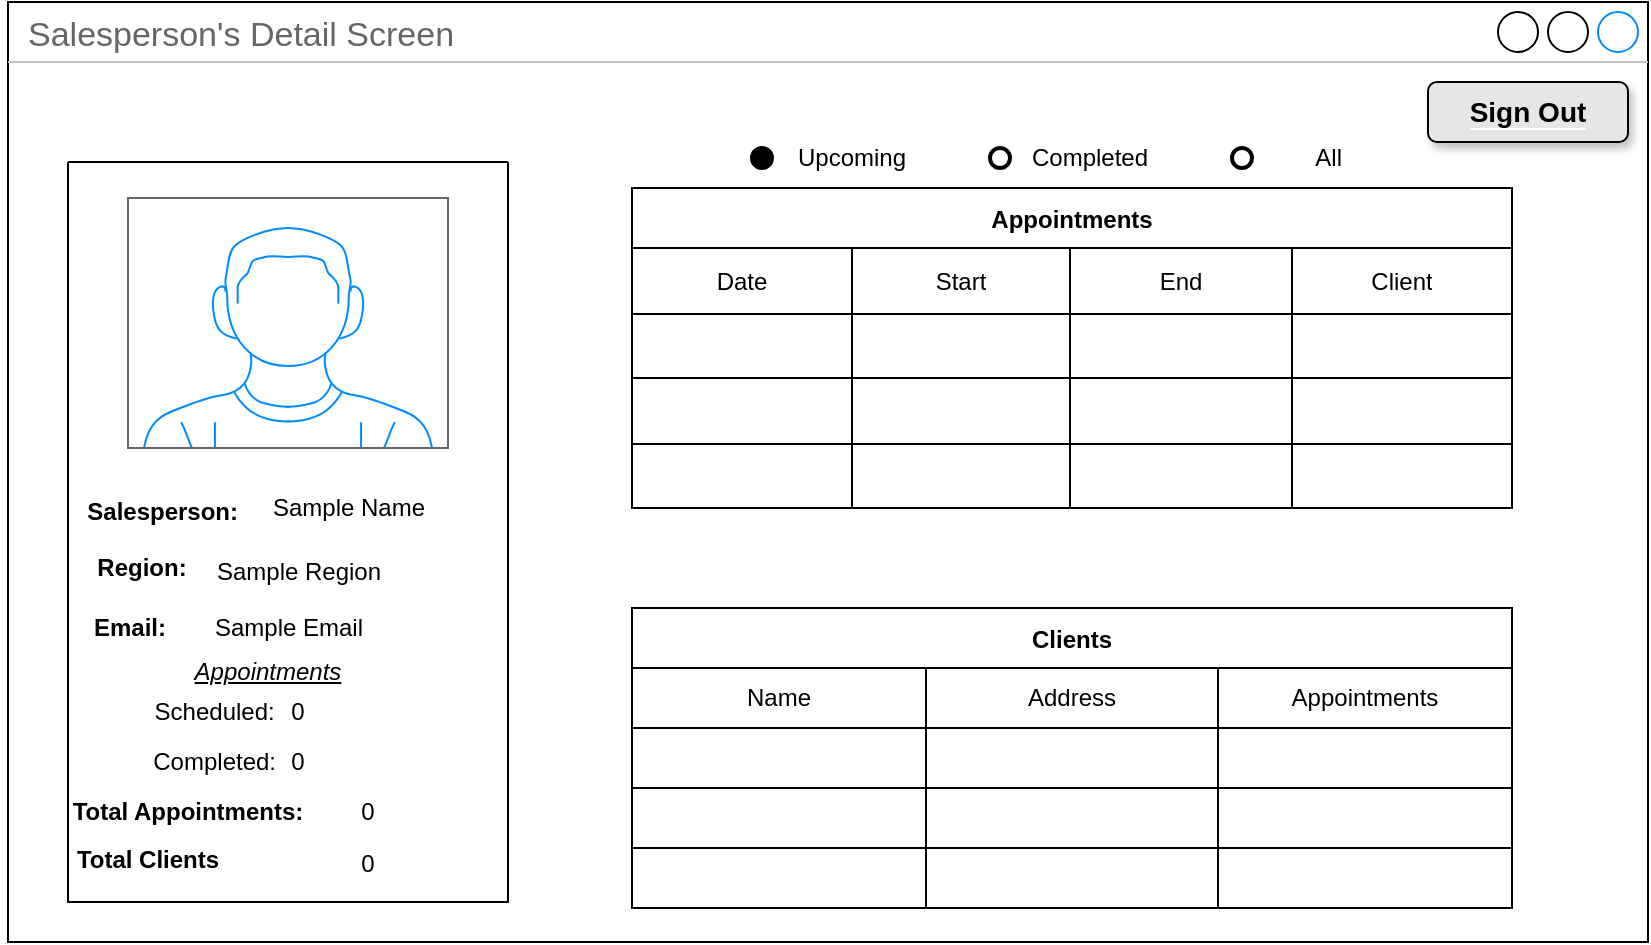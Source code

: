 <mxfile version="20.7.4" type="device"><diagram name="Page-1" id="03018318-947c-dd8e-b7a3-06fadd420f32"><mxGraphModel dx="1290" dy="1479" grid="1" gridSize="10" guides="1" tooltips="1" connect="1" arrows="1" fold="1" page="1" pageScale="1" pageWidth="1100" pageHeight="850" background="#ffffff" math="0" shadow="0"><root><mxCell id="0"/><mxCell id="1" parent="0"/><mxCell id="ZIBcxxQxFyhN1F0ssKmO-20" value="Salesperson's Detail Screen" style="strokeWidth=1;shadow=0;dashed=0;align=center;html=1;shape=mxgraph.mockup.containers.window;align=left;verticalAlign=top;spacingLeft=8;strokeColor2=#008cff;strokeColor3=#c4c4c4;fontColor=#666666;mainText=;fontSize=17;labelBackgroundColor=none;" parent="1" vertex="1"><mxGeometry x="50" y="-800" width="820" height="470" as="geometry"/></mxCell><mxCell id="ZIBcxxQxFyhN1F0ssKmO-19" value="" style="verticalLabelPosition=bottom;shadow=0;dashed=0;align=center;html=1;verticalAlign=top;strokeWidth=1;shape=mxgraph.mockup.containers.userMale;strokeColor=#666666;strokeColor2=#008cff;" parent="1" vertex="1"><mxGeometry x="110" y="-702" width="160" height="125" as="geometry"/></mxCell><mxCell id="hF-DXqoH7W_X3GITo8l6-1" value="" style="swimlane;startSize=0;" parent="1" vertex="1"><mxGeometry x="80" y="-720" width="220" height="370" as="geometry"/></mxCell><mxCell id="ZIBcxxQxFyhN1F0ssKmO-23" value="&lt;b&gt;Salesperson:&amp;nbsp;&lt;/b&gt;" style="text;strokeColor=none;align=center;fillColor=none;html=1;verticalAlign=middle;whiteSpace=wrap;rounded=0;movable=1;resizable=1;rotatable=1;deletable=1;editable=1;connectable=1;" parent="hF-DXqoH7W_X3GITo8l6-1" vertex="1"><mxGeometry x="-16" y="159.5" width="130" height="30" as="geometry"/></mxCell><mxCell id="hF-DXqoH7W_X3GITo8l6-2" value="&lt;b&gt;Email:&lt;/b&gt;" style="text;strokeColor=none;align=center;fillColor=none;html=1;verticalAlign=middle;whiteSpace=wrap;rounded=0;movable=1;resizable=1;rotatable=1;deletable=1;editable=1;connectable=1;" parent="hF-DXqoH7W_X3GITo8l6-1" vertex="1"><mxGeometry x="-34" y="217.5" width="130" height="30" as="geometry"/></mxCell><mxCell id="ZIBcxxQxFyhN1F0ssKmO-27" value="&lt;b&gt;Total Appointments:&lt;/b&gt;" style="text;strokeColor=none;align=center;fillColor=none;html=1;verticalAlign=middle;whiteSpace=wrap;rounded=0;" parent="hF-DXqoH7W_X3GITo8l6-1" vertex="1"><mxGeometry y="310" width="120" height="30" as="geometry"/></mxCell><mxCell id="ZIBcxxQxFyhN1F0ssKmO-25" value="Scheduled:&amp;nbsp;" style="text;strokeColor=none;align=center;fillColor=none;html=1;verticalAlign=middle;whiteSpace=wrap;rounded=0;" parent="hF-DXqoH7W_X3GITo8l6-1" vertex="1"><mxGeometry x="-20" y="260" width="190" height="30" as="geometry"/></mxCell><mxCell id="ZIBcxxQxFyhN1F0ssKmO-30" value="Completed:&amp;nbsp;" style="text;strokeColor=none;align=center;fillColor=none;html=1;verticalAlign=middle;whiteSpace=wrap;rounded=0;" parent="hF-DXqoH7W_X3GITo8l6-1" vertex="1"><mxGeometry x="-5" y="285" width="160" height="30" as="geometry"/></mxCell><mxCell id="ZIBcxxQxFyhN1F0ssKmO-26" value="0" style="text;strokeColor=none;align=center;fillColor=none;html=1;verticalAlign=middle;whiteSpace=wrap;rounded=0;" parent="hF-DXqoH7W_X3GITo8l6-1" vertex="1"><mxGeometry x="85" y="260" width="60" height="30" as="geometry"/></mxCell><mxCell id="ZIBcxxQxFyhN1F0ssKmO-29" value="0" style="text;strokeColor=none;align=center;fillColor=none;html=1;verticalAlign=middle;whiteSpace=wrap;rounded=0;" parent="hF-DXqoH7W_X3GITo8l6-1" vertex="1"><mxGeometry x="85" y="285" width="60" height="30" as="geometry"/></mxCell><mxCell id="ZIBcxxQxFyhN1F0ssKmO-28" value="0" style="text;strokeColor=none;align=center;fillColor=none;html=1;verticalAlign=middle;whiteSpace=wrap;rounded=0;" parent="hF-DXqoH7W_X3GITo8l6-1" vertex="1"><mxGeometry x="120" y="310" width="60" height="30" as="geometry"/></mxCell><mxCell id="hF-DXqoH7W_X3GITo8l6-57" value="&lt;b&gt;Region:&lt;/b&gt;" style="text;strokeColor=none;align=center;fillColor=none;html=1;verticalAlign=middle;whiteSpace=wrap;rounded=0;movable=1;resizable=1;rotatable=1;deletable=1;editable=1;connectable=1;" parent="hF-DXqoH7W_X3GITo8l6-1" vertex="1"><mxGeometry x="-28" y="187.5" width="130" height="30" as="geometry"/></mxCell><mxCell id="hF-DXqoH7W_X3GITo8l6-58" value="Sample Name" style="text;html=1;align=center;verticalAlign=middle;resizable=0;points=[];autosize=1;strokeColor=none;fillColor=none;" parent="hF-DXqoH7W_X3GITo8l6-1" vertex="1"><mxGeometry x="90" y="157.5" width="100" height="30" as="geometry"/></mxCell><mxCell id="hF-DXqoH7W_X3GITo8l6-59" value="Sample Email" style="text;html=1;align=center;verticalAlign=middle;resizable=0;points=[];autosize=1;strokeColor=none;fillColor=none;" parent="hF-DXqoH7W_X3GITo8l6-1" vertex="1"><mxGeometry x="60" y="217.5" width="100" height="30" as="geometry"/></mxCell><mxCell id="hF-DXqoH7W_X3GITo8l6-60" value="Sample Region" style="text;html=1;align=center;verticalAlign=middle;resizable=0;points=[];autosize=1;strokeColor=none;fillColor=none;" parent="hF-DXqoH7W_X3GITo8l6-1" vertex="1"><mxGeometry x="60" y="190" width="110" height="30" as="geometry"/></mxCell><mxCell id="hF-DXqoH7W_X3GITo8l6-61" value="&lt;b&gt;Total Clients&lt;/b&gt;" style="text;strokeColor=none;align=center;fillColor=none;html=1;verticalAlign=middle;whiteSpace=wrap;rounded=0;" parent="hF-DXqoH7W_X3GITo8l6-1" vertex="1"><mxGeometry y="334" width="80" height="30" as="geometry"/></mxCell><mxCell id="hF-DXqoH7W_X3GITo8l6-62" value="0" style="text;strokeColor=none;align=center;fillColor=none;html=1;verticalAlign=middle;whiteSpace=wrap;rounded=0;" parent="hF-DXqoH7W_X3GITo8l6-1" vertex="1"><mxGeometry x="120" y="336" width="60" height="30" as="geometry"/></mxCell><mxCell id="hF-DXqoH7W_X3GITo8l6-63" value="&lt;i&gt;&lt;u&gt;Appointments&lt;/u&gt;&lt;/i&gt;" style="text;strokeColor=none;align=center;fillColor=none;html=1;verticalAlign=middle;whiteSpace=wrap;rounded=0;" parent="hF-DXqoH7W_X3GITo8l6-1" vertex="1"><mxGeometry x="40" y="240" width="120" height="30" as="geometry"/></mxCell><mxCell id="hF-DXqoH7W_X3GITo8l6-86" value="Appointments" style="shape=table;startSize=30;container=1;collapsible=0;childLayout=tableLayout;fontStyle=1" parent="1" vertex="1"><mxGeometry x="362" y="-707" width="440" height="160" as="geometry"/></mxCell><mxCell id="hF-DXqoH7W_X3GITo8l6-87" value="" style="shape=tableRow;horizontal=0;startSize=0;swimlaneHead=0;swimlaneBody=0;top=0;left=0;bottom=0;right=0;collapsible=0;dropTarget=0;fillColor=none;points=[[0,0.5],[1,0.5]];portConstraint=eastwest;" parent="hF-DXqoH7W_X3GITo8l6-86" vertex="1"><mxGeometry y="30" width="440" height="33" as="geometry"/></mxCell><mxCell id="hF-DXqoH7W_X3GITo8l6-88" value="Date" style="shape=partialRectangle;html=1;whiteSpace=wrap;connectable=0;overflow=hidden;fillColor=none;top=0;left=0;bottom=0;right=0;pointerEvents=1;" parent="hF-DXqoH7W_X3GITo8l6-87" vertex="1"><mxGeometry width="110" height="33" as="geometry"><mxRectangle width="110" height="33" as="alternateBounds"/></mxGeometry></mxCell><mxCell id="hF-DXqoH7W_X3GITo8l6-89" value="Start" style="shape=partialRectangle;html=1;whiteSpace=wrap;connectable=0;overflow=hidden;fillColor=none;top=0;left=0;bottom=0;right=0;pointerEvents=1;" parent="hF-DXqoH7W_X3GITo8l6-87" vertex="1"><mxGeometry x="110" width="109" height="33" as="geometry"><mxRectangle width="109" height="33" as="alternateBounds"/></mxGeometry></mxCell><mxCell id="hF-DXqoH7W_X3GITo8l6-90" value="End" style="shape=partialRectangle;html=1;whiteSpace=wrap;connectable=0;overflow=hidden;fillColor=none;top=0;left=0;bottom=0;right=0;pointerEvents=1;" parent="hF-DXqoH7W_X3GITo8l6-87" vertex="1"><mxGeometry x="219" width="111" height="33" as="geometry"><mxRectangle width="111" height="33" as="alternateBounds"/></mxGeometry></mxCell><mxCell id="hF-DXqoH7W_X3GITo8l6-91" value="Client" style="shape=partialRectangle;html=1;whiteSpace=wrap;connectable=0;overflow=hidden;fillColor=none;top=0;left=0;bottom=0;right=0;pointerEvents=1;" parent="hF-DXqoH7W_X3GITo8l6-87" vertex="1"><mxGeometry x="330" width="110" height="33" as="geometry"><mxRectangle width="110" height="33" as="alternateBounds"/></mxGeometry></mxCell><mxCell id="hF-DXqoH7W_X3GITo8l6-95" value="" style="shape=tableRow;horizontal=0;startSize=0;swimlaneHead=0;swimlaneBody=0;top=0;left=0;bottom=0;right=0;collapsible=0;dropTarget=0;fillColor=none;points=[[0,0.5],[1,0.5]];portConstraint=eastwest;" parent="hF-DXqoH7W_X3GITo8l6-86" vertex="1"><mxGeometry y="63" width="440" height="32" as="geometry"/></mxCell><mxCell id="hF-DXqoH7W_X3GITo8l6-96" value="" style="shape=partialRectangle;html=1;whiteSpace=wrap;connectable=0;overflow=hidden;fillColor=none;top=0;left=0;bottom=0;right=0;pointerEvents=1;" parent="hF-DXqoH7W_X3GITo8l6-95" vertex="1"><mxGeometry width="110" height="32" as="geometry"><mxRectangle width="110" height="32" as="alternateBounds"/></mxGeometry></mxCell><mxCell id="hF-DXqoH7W_X3GITo8l6-97" value="" style="shape=partialRectangle;html=1;whiteSpace=wrap;connectable=0;overflow=hidden;fillColor=none;top=0;left=0;bottom=0;right=0;pointerEvents=1;" parent="hF-DXqoH7W_X3GITo8l6-95" vertex="1"><mxGeometry x="110" width="109" height="32" as="geometry"><mxRectangle width="109" height="32" as="alternateBounds"/></mxGeometry></mxCell><mxCell id="hF-DXqoH7W_X3GITo8l6-98" value="" style="shape=partialRectangle;html=1;whiteSpace=wrap;connectable=0;overflow=hidden;fillColor=none;top=0;left=0;bottom=0;right=0;pointerEvents=1;" parent="hF-DXqoH7W_X3GITo8l6-95" vertex="1"><mxGeometry x="219" width="111" height="32" as="geometry"><mxRectangle width="111" height="32" as="alternateBounds"/></mxGeometry></mxCell><mxCell id="hF-DXqoH7W_X3GITo8l6-99" value="" style="shape=partialRectangle;html=1;whiteSpace=wrap;connectable=0;overflow=hidden;fillColor=none;top=0;left=0;bottom=0;right=0;pointerEvents=1;" parent="hF-DXqoH7W_X3GITo8l6-95" vertex="1"><mxGeometry x="330" width="110" height="32" as="geometry"><mxRectangle width="110" height="32" as="alternateBounds"/></mxGeometry></mxCell><mxCell id="hF-DXqoH7W_X3GITo8l6-103" value="" style="shape=tableRow;horizontal=0;startSize=0;swimlaneHead=0;swimlaneBody=0;top=0;left=0;bottom=0;right=0;collapsible=0;dropTarget=0;fillColor=none;points=[[0,0.5],[1,0.5]];portConstraint=eastwest;" parent="hF-DXqoH7W_X3GITo8l6-86" vertex="1"><mxGeometry y="95" width="440" height="33" as="geometry"/></mxCell><mxCell id="hF-DXqoH7W_X3GITo8l6-104" value="" style="shape=partialRectangle;html=1;whiteSpace=wrap;connectable=0;overflow=hidden;fillColor=none;top=0;left=0;bottom=0;right=0;pointerEvents=1;" parent="hF-DXqoH7W_X3GITo8l6-103" vertex="1"><mxGeometry width="110" height="33" as="geometry"><mxRectangle width="110" height="33" as="alternateBounds"/></mxGeometry></mxCell><mxCell id="hF-DXqoH7W_X3GITo8l6-105" value="" style="shape=partialRectangle;html=1;whiteSpace=wrap;connectable=0;overflow=hidden;fillColor=none;top=0;left=0;bottom=0;right=0;pointerEvents=1;" parent="hF-DXqoH7W_X3GITo8l6-103" vertex="1"><mxGeometry x="110" width="109" height="33" as="geometry"><mxRectangle width="109" height="33" as="alternateBounds"/></mxGeometry></mxCell><mxCell id="hF-DXqoH7W_X3GITo8l6-106" value="" style="shape=partialRectangle;html=1;whiteSpace=wrap;connectable=0;overflow=hidden;fillColor=none;top=0;left=0;bottom=0;right=0;pointerEvents=1;" parent="hF-DXqoH7W_X3GITo8l6-103" vertex="1"><mxGeometry x="219" width="111" height="33" as="geometry"><mxRectangle width="111" height="33" as="alternateBounds"/></mxGeometry></mxCell><mxCell id="hF-DXqoH7W_X3GITo8l6-107" value="" style="shape=partialRectangle;html=1;whiteSpace=wrap;connectable=0;overflow=hidden;fillColor=none;top=0;left=0;bottom=0;right=0;pointerEvents=1;" parent="hF-DXqoH7W_X3GITo8l6-103" vertex="1"><mxGeometry x="330" width="110" height="33" as="geometry"><mxRectangle width="110" height="33" as="alternateBounds"/></mxGeometry></mxCell><mxCell id="hF-DXqoH7W_X3GITo8l6-165" style="shape=tableRow;horizontal=0;startSize=0;swimlaneHead=0;swimlaneBody=0;top=0;left=0;bottom=0;right=0;collapsible=0;dropTarget=0;fillColor=none;points=[[0,0.5],[1,0.5]];portConstraint=eastwest;" parent="hF-DXqoH7W_X3GITo8l6-86" vertex="1"><mxGeometry y="128" width="440" height="32" as="geometry"/></mxCell><mxCell id="hF-DXqoH7W_X3GITo8l6-166" style="shape=partialRectangle;html=1;whiteSpace=wrap;connectable=0;overflow=hidden;fillColor=none;top=0;left=0;bottom=0;right=0;pointerEvents=1;" parent="hF-DXqoH7W_X3GITo8l6-165" vertex="1"><mxGeometry width="110" height="32" as="geometry"><mxRectangle width="110" height="32" as="alternateBounds"/></mxGeometry></mxCell><mxCell id="hF-DXqoH7W_X3GITo8l6-167" style="shape=partialRectangle;html=1;whiteSpace=wrap;connectable=0;overflow=hidden;fillColor=none;top=0;left=0;bottom=0;right=0;pointerEvents=1;" parent="hF-DXqoH7W_X3GITo8l6-165" vertex="1"><mxGeometry x="110" width="109" height="32" as="geometry"><mxRectangle width="109" height="32" as="alternateBounds"/></mxGeometry></mxCell><mxCell id="hF-DXqoH7W_X3GITo8l6-168" style="shape=partialRectangle;html=1;whiteSpace=wrap;connectable=0;overflow=hidden;fillColor=none;top=0;left=0;bottom=0;right=0;pointerEvents=1;" parent="hF-DXqoH7W_X3GITo8l6-165" vertex="1"><mxGeometry x="219" width="111" height="32" as="geometry"><mxRectangle width="111" height="32" as="alternateBounds"/></mxGeometry></mxCell><mxCell id="hF-DXqoH7W_X3GITo8l6-169" style="shape=partialRectangle;html=1;whiteSpace=wrap;connectable=0;overflow=hidden;fillColor=none;top=0;left=0;bottom=0;right=0;pointerEvents=1;" parent="hF-DXqoH7W_X3GITo8l6-165" vertex="1"><mxGeometry x="330" width="110" height="32" as="geometry"><mxRectangle width="110" height="32" as="alternateBounds"/></mxGeometry></mxCell><mxCell id="hF-DXqoH7W_X3GITo8l6-173" value="Clients" style="shape=table;startSize=30;container=1;collapsible=0;childLayout=tableLayout;fontStyle=1" parent="1" vertex="1"><mxGeometry x="362" y="-497" width="440" height="150" as="geometry"/></mxCell><mxCell id="hF-DXqoH7W_X3GITo8l6-174" value="" style="shape=tableRow;horizontal=0;startSize=0;swimlaneHead=0;swimlaneBody=0;top=0;left=0;bottom=0;right=0;collapsible=0;dropTarget=0;fillColor=none;points=[[0,0.5],[1,0.5]];portConstraint=eastwest;" parent="hF-DXqoH7W_X3GITo8l6-173" vertex="1"><mxGeometry y="30" width="440" height="30" as="geometry"/></mxCell><mxCell id="hF-DXqoH7W_X3GITo8l6-175" value="Name" style="shape=partialRectangle;html=1;whiteSpace=wrap;connectable=0;overflow=hidden;fillColor=none;top=0;left=0;bottom=0;right=0;pointerEvents=1;" parent="hF-DXqoH7W_X3GITo8l6-174" vertex="1"><mxGeometry width="147" height="30" as="geometry"><mxRectangle width="147" height="30" as="alternateBounds"/></mxGeometry></mxCell><mxCell id="hF-DXqoH7W_X3GITo8l6-176" value="Address" style="shape=partialRectangle;html=1;whiteSpace=wrap;connectable=0;overflow=hidden;fillColor=none;top=0;left=0;bottom=0;right=0;pointerEvents=1;" parent="hF-DXqoH7W_X3GITo8l6-174" vertex="1"><mxGeometry x="147" width="146" height="30" as="geometry"><mxRectangle width="146" height="30" as="alternateBounds"/></mxGeometry></mxCell><mxCell id="hF-DXqoH7W_X3GITo8l6-177" value="Appointments" style="shape=partialRectangle;html=1;whiteSpace=wrap;connectable=0;overflow=hidden;fillColor=none;top=0;left=0;bottom=0;right=0;pointerEvents=1;" parent="hF-DXqoH7W_X3GITo8l6-174" vertex="1"><mxGeometry x="293" width="147" height="30" as="geometry"><mxRectangle width="147" height="30" as="alternateBounds"/></mxGeometry></mxCell><mxCell id="hF-DXqoH7W_X3GITo8l6-206" value="" style="shape=tableRow;horizontal=0;startSize=0;swimlaneHead=0;swimlaneBody=0;top=0;left=0;bottom=0;right=0;collapsible=0;dropTarget=0;fillColor=none;points=[[0,0.5],[1,0.5]];portConstraint=eastwest;" parent="hF-DXqoH7W_X3GITo8l6-173" vertex="1"><mxGeometry y="60" width="440" height="30" as="geometry"/></mxCell><mxCell id="hF-DXqoH7W_X3GITo8l6-207" value="" style="shape=partialRectangle;html=1;whiteSpace=wrap;connectable=0;overflow=hidden;fillColor=none;top=0;left=0;bottom=0;right=0;pointerEvents=1;" parent="hF-DXqoH7W_X3GITo8l6-206" vertex="1"><mxGeometry width="147" height="30" as="geometry"><mxRectangle width="147" height="30" as="alternateBounds"/></mxGeometry></mxCell><mxCell id="hF-DXqoH7W_X3GITo8l6-208" value="" style="shape=partialRectangle;html=1;whiteSpace=wrap;connectable=0;overflow=hidden;fillColor=none;top=0;left=0;bottom=0;right=0;pointerEvents=1;" parent="hF-DXqoH7W_X3GITo8l6-206" vertex="1"><mxGeometry x="147" width="146" height="30" as="geometry"><mxRectangle width="146" height="30" as="alternateBounds"/></mxGeometry></mxCell><mxCell id="hF-DXqoH7W_X3GITo8l6-209" value="" style="shape=partialRectangle;html=1;whiteSpace=wrap;connectable=0;overflow=hidden;fillColor=none;top=0;left=0;bottom=0;right=0;pointerEvents=1;" parent="hF-DXqoH7W_X3GITo8l6-206" vertex="1"><mxGeometry x="293" width="147" height="30" as="geometry"><mxRectangle width="147" height="30" as="alternateBounds"/></mxGeometry></mxCell><mxCell id="hF-DXqoH7W_X3GITo8l6-182" value="" style="shape=tableRow;horizontal=0;startSize=0;swimlaneHead=0;swimlaneBody=0;top=0;left=0;bottom=0;right=0;collapsible=0;dropTarget=0;fillColor=none;points=[[0,0.5],[1,0.5]];portConstraint=eastwest;" parent="hF-DXqoH7W_X3GITo8l6-173" vertex="1"><mxGeometry y="90" width="440" height="30" as="geometry"/></mxCell><mxCell id="hF-DXqoH7W_X3GITo8l6-183" value="" style="shape=partialRectangle;html=1;whiteSpace=wrap;connectable=0;overflow=hidden;fillColor=none;top=0;left=0;bottom=0;right=0;pointerEvents=1;" parent="hF-DXqoH7W_X3GITo8l6-182" vertex="1"><mxGeometry width="147" height="30" as="geometry"><mxRectangle width="147" height="30" as="alternateBounds"/></mxGeometry></mxCell><mxCell id="hF-DXqoH7W_X3GITo8l6-184" value="" style="shape=partialRectangle;html=1;whiteSpace=wrap;connectable=0;overflow=hidden;fillColor=none;top=0;left=0;bottom=0;right=0;pointerEvents=1;" parent="hF-DXqoH7W_X3GITo8l6-182" vertex="1"><mxGeometry x="147" width="146" height="30" as="geometry"><mxRectangle width="146" height="30" as="alternateBounds"/></mxGeometry></mxCell><mxCell id="hF-DXqoH7W_X3GITo8l6-185" value="" style="shape=partialRectangle;html=1;whiteSpace=wrap;connectable=0;overflow=hidden;fillColor=none;top=0;left=0;bottom=0;right=0;pointerEvents=1;" parent="hF-DXqoH7W_X3GITo8l6-182" vertex="1"><mxGeometry x="293" width="147" height="30" as="geometry"><mxRectangle width="147" height="30" as="alternateBounds"/></mxGeometry></mxCell><mxCell id="hF-DXqoH7W_X3GITo8l6-190" value="" style="shape=tableRow;horizontal=0;startSize=0;swimlaneHead=0;swimlaneBody=0;top=0;left=0;bottom=0;right=0;collapsible=0;dropTarget=0;fillColor=none;points=[[0,0.5],[1,0.5]];portConstraint=eastwest;" parent="hF-DXqoH7W_X3GITo8l6-173" vertex="1"><mxGeometry y="120" width="440" height="30" as="geometry"/></mxCell><mxCell id="hF-DXqoH7W_X3GITo8l6-191" value="" style="shape=partialRectangle;html=1;whiteSpace=wrap;connectable=0;overflow=hidden;fillColor=none;top=0;left=0;bottom=0;right=0;pointerEvents=1;" parent="hF-DXqoH7W_X3GITo8l6-190" vertex="1"><mxGeometry width="147" height="30" as="geometry"><mxRectangle width="147" height="30" as="alternateBounds"/></mxGeometry></mxCell><mxCell id="hF-DXqoH7W_X3GITo8l6-192" value="" style="shape=partialRectangle;html=1;whiteSpace=wrap;connectable=0;overflow=hidden;fillColor=none;top=0;left=0;bottom=0;right=0;pointerEvents=1;" parent="hF-DXqoH7W_X3GITo8l6-190" vertex="1"><mxGeometry x="147" width="146" height="30" as="geometry"><mxRectangle width="146" height="30" as="alternateBounds"/></mxGeometry></mxCell><mxCell id="hF-DXqoH7W_X3GITo8l6-193" value="" style="shape=partialRectangle;html=1;whiteSpace=wrap;connectable=0;overflow=hidden;fillColor=none;top=0;left=0;bottom=0;right=0;pointerEvents=1;" parent="hF-DXqoH7W_X3GITo8l6-190" vertex="1"><mxGeometry x="293" width="147" height="30" as="geometry"><mxRectangle width="147" height="30" as="alternateBounds"/></mxGeometry></mxCell><mxCell id="hF-DXqoH7W_X3GITo8l6-214" value="" style="strokeWidth=2;html=1;shape=mxgraph.flowchart.start_2;whiteSpace=wrap;fontSize=10; fill=true;fillColor=#000000;" parent="1" vertex="1"><mxGeometry x="422" y="-727" width="10" height="10" as="geometry"/></mxCell><mxCell id="hF-DXqoH7W_X3GITo8l6-215" value="&lt;font style=&quot;font-size: 12px;&quot;&gt;Upcoming&lt;/font&gt;" style="text;strokeColor=none;align=center;fillColor=none;html=1;verticalAlign=middle;whiteSpace=wrap;rounded=0;fontSize=10;" parent="1" vertex="1"><mxGeometry x="442" y="-727" width="60" height="10" as="geometry"/></mxCell><mxCell id="hF-DXqoH7W_X3GITo8l6-216" value="" style="strokeWidth=2;html=1;shape=mxgraph.flowchart.start_2;whiteSpace=wrap;fontSize=10;" parent="1" vertex="1"><mxGeometry x="541" y="-727" width="10" height="10" as="geometry"/></mxCell><mxCell id="hF-DXqoH7W_X3GITo8l6-217" value="&lt;font style=&quot;font-size: 12px;&quot;&gt;Completed&lt;/font&gt;" style="text;strokeColor=none;align=center;fillColor=none;html=1;verticalAlign=middle;whiteSpace=wrap;rounded=0;fontSize=10;" parent="1" vertex="1"><mxGeometry x="561" y="-727" width="60" height="10" as="geometry"/></mxCell><mxCell id="hF-DXqoH7W_X3GITo8l6-218" value="" style="strokeWidth=2;html=1;shape=mxgraph.flowchart.start_2;whiteSpace=wrap;fontSize=10;" parent="1" vertex="1"><mxGeometry x="662" y="-727" width="10" height="10" as="geometry"/></mxCell><mxCell id="hF-DXqoH7W_X3GITo8l6-219" value="&lt;font style=&quot;font-size: 12px;&quot;&gt;All&amp;nbsp;&lt;/font&gt;" style="text;strokeColor=none;align=center;fillColor=none;html=1;verticalAlign=middle;whiteSpace=wrap;rounded=0;fontSize=10;" parent="1" vertex="1"><mxGeometry x="682" y="-727" width="60" height="10" as="geometry"/></mxCell><mxCell id="tJa92pjQIBYvXxMhUPGa-1" value="&lt;font color=&quot;#000000&quot; style=&quot;font-size: 14px;&quot;&gt;&lt;span style=&quot;background-color: rgb(230, 230, 230);&quot;&gt;&lt;b style=&quot;&quot;&gt;Sign Out&lt;/b&gt;&lt;/span&gt;&lt;/font&gt;" style="rounded=1;whiteSpace=wrap;html=1;shadow=1;labelBackgroundColor=#FFFFFF;strokeColor=#000000;fontSize=8;fontColor=#66B2FF;fillColor=#E6E6E6;" vertex="1" parent="1"><mxGeometry x="760" y="-760" width="100" height="30" as="geometry"/></mxCell></root></mxGraphModel></diagram></mxfile>